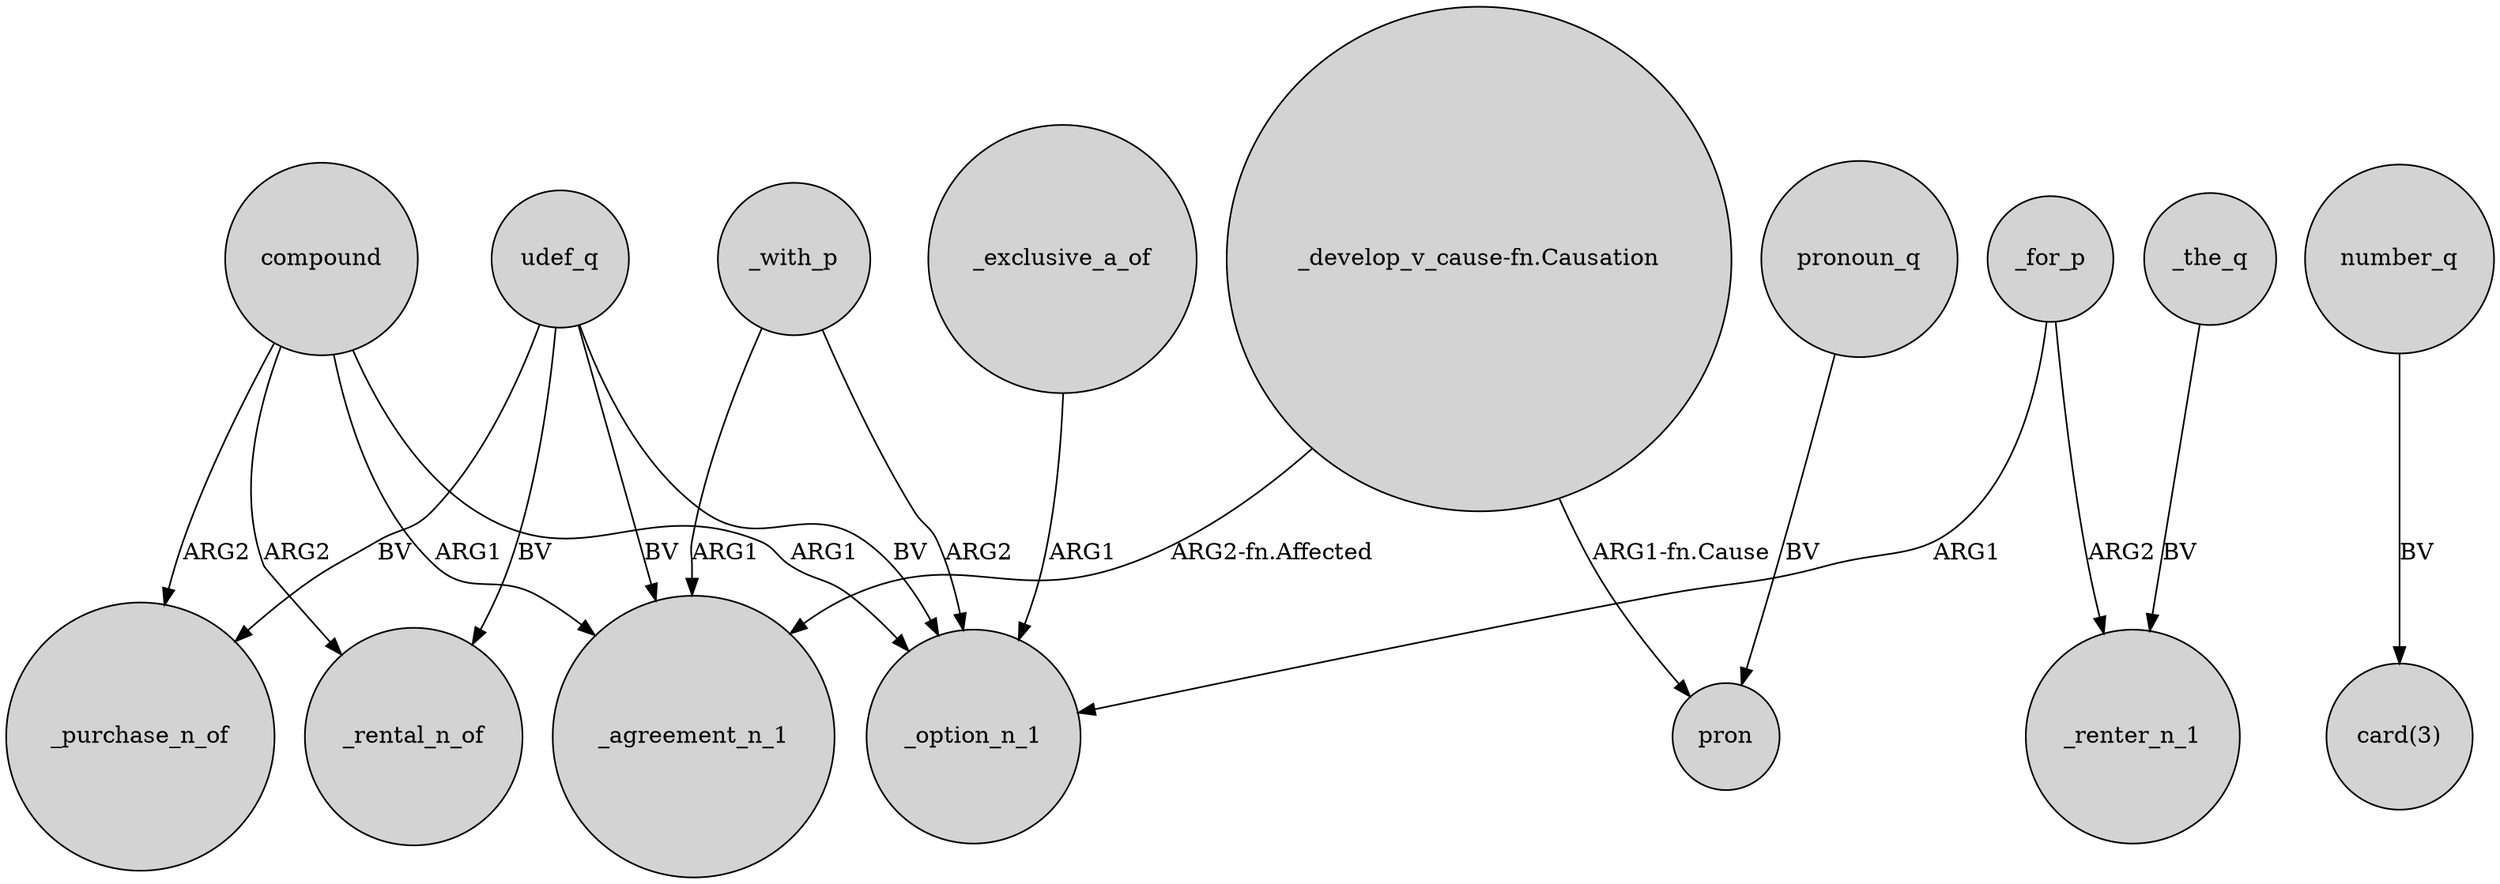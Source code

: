 digraph {
	node [shape=circle style=filled]
	udef_q -> _agreement_n_1 [label=BV]
	_with_p -> _option_n_1 [label=ARG2]
	udef_q -> _purchase_n_of [label=BV]
	_the_q -> _renter_n_1 [label=BV]
	_for_p -> _renter_n_1 [label=ARG2]
	compound -> _rental_n_of [label=ARG2]
	compound -> _agreement_n_1 [label=ARG1]
	compound -> _option_n_1 [label=ARG1]
	_for_p -> _option_n_1 [label=ARG1]
	number_q -> "card(3)" [label=BV]
	"_develop_v_cause-fn.Causation" -> _agreement_n_1 [label="ARG2-fn.Affected"]
	pronoun_q -> pron [label=BV]
	_with_p -> _agreement_n_1 [label=ARG1]
	compound -> _purchase_n_of [label=ARG2]
	udef_q -> _rental_n_of [label=BV]
	"_develop_v_cause-fn.Causation" -> pron [label="ARG1-fn.Cause"]
	udef_q -> _option_n_1 [label=BV]
	_exclusive_a_of -> _option_n_1 [label=ARG1]
}
